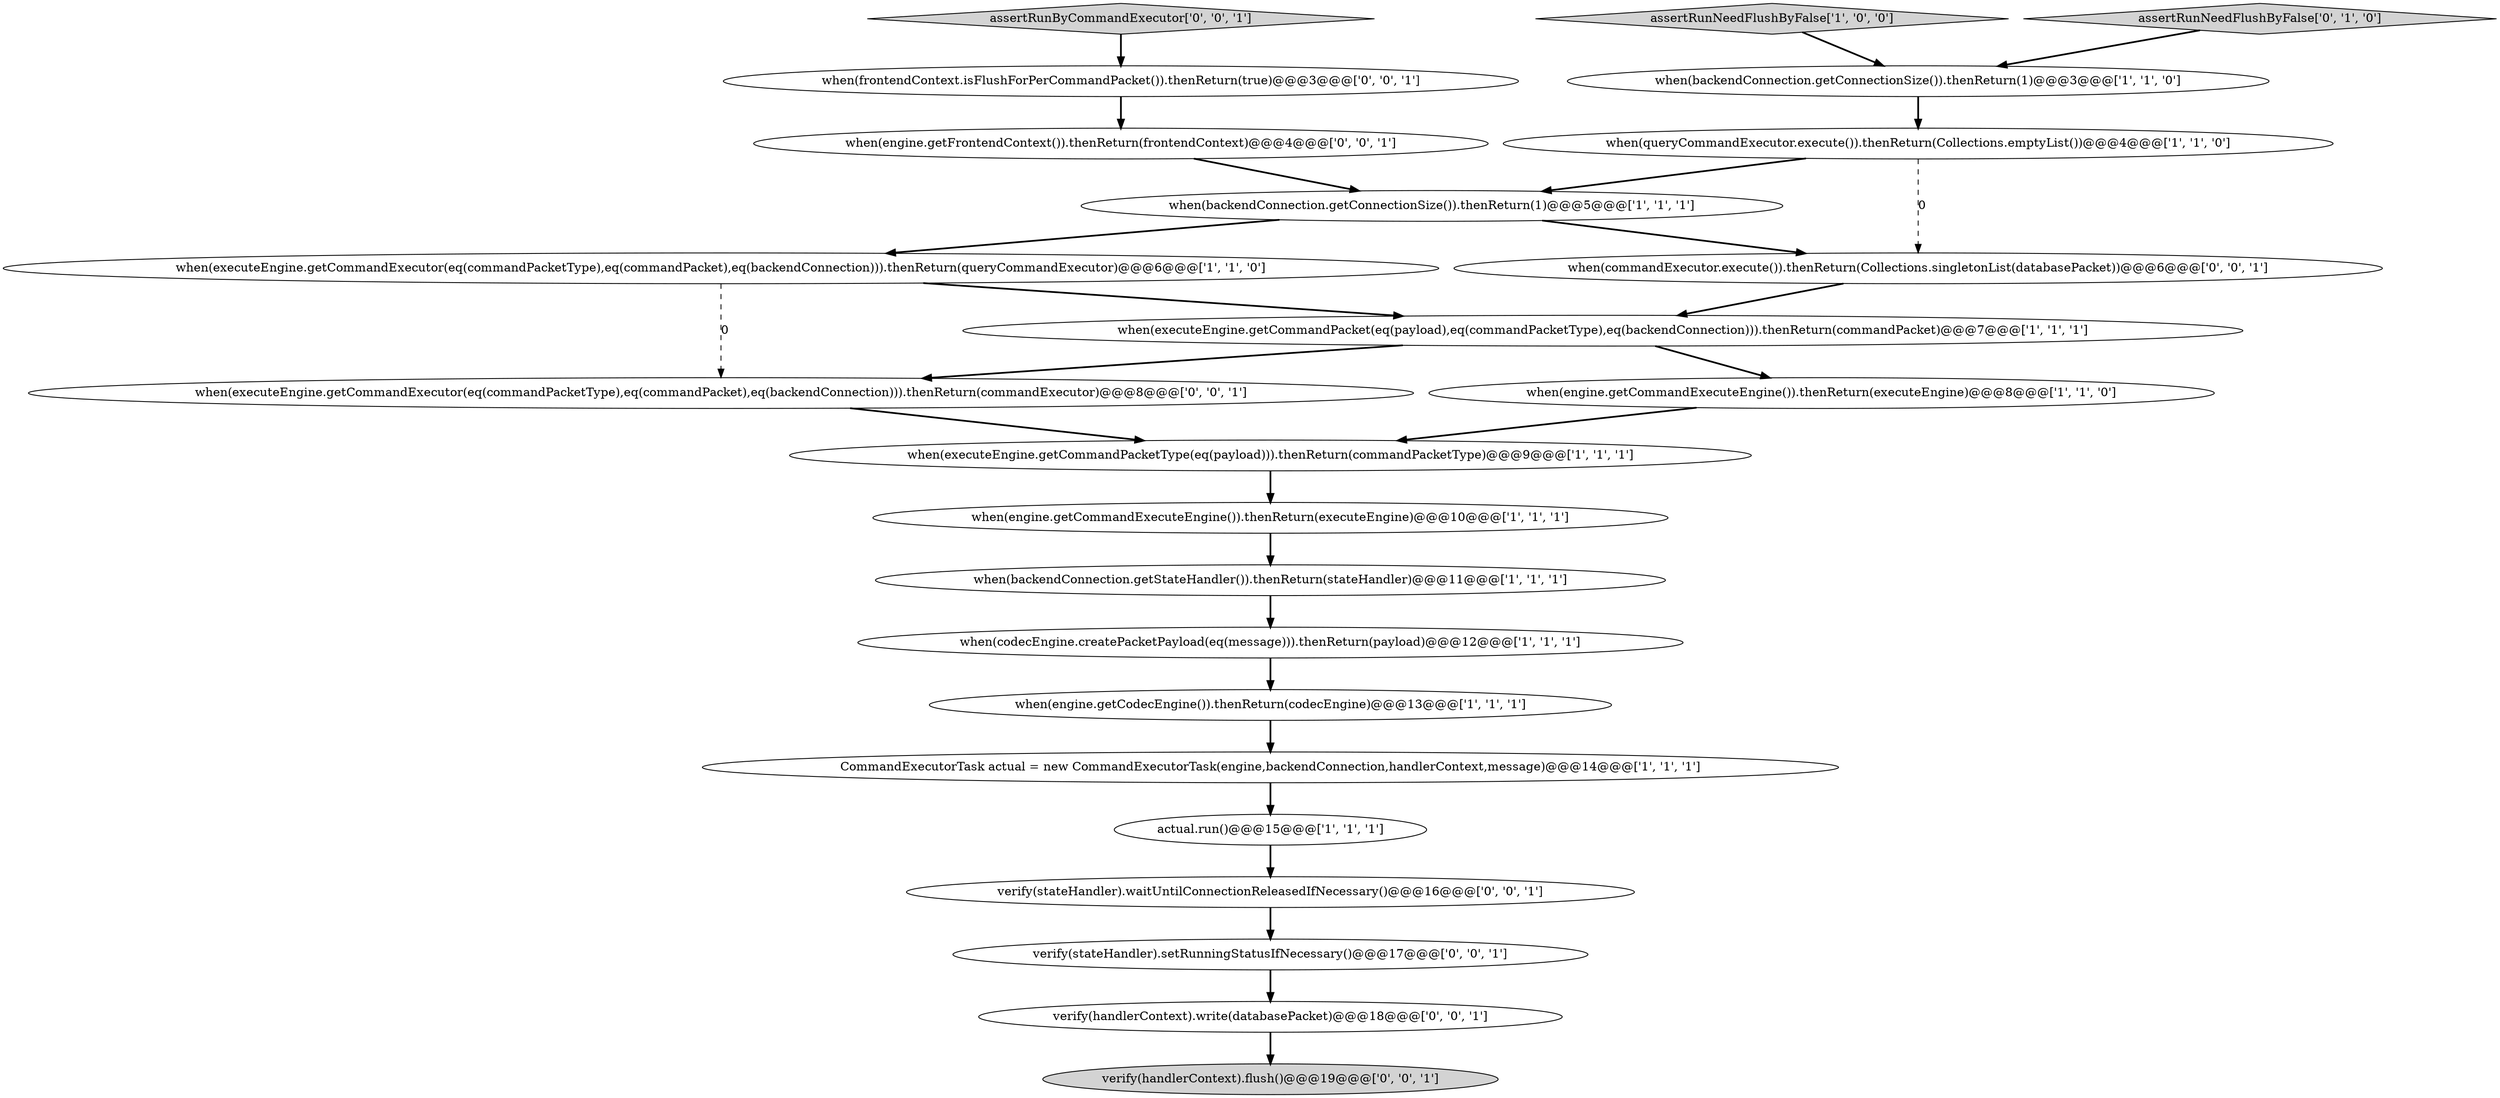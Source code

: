 digraph {
15 [style = filled, label = "assertRunByCommandExecutor['0', '0', '1']", fillcolor = lightgray, shape = diamond image = "AAA0AAABBB3BBB"];
2 [style = filled, label = "when(engine.getCommandExecuteEngine()).thenReturn(executeEngine)@@@8@@@['1', '1', '0']", fillcolor = white, shape = ellipse image = "AAA0AAABBB1BBB"];
1 [style = filled, label = "when(engine.getCommandExecuteEngine()).thenReturn(executeEngine)@@@10@@@['1', '1', '1']", fillcolor = white, shape = ellipse image = "AAA0AAABBB1BBB"];
7 [style = filled, label = "when(backendConnection.getStateHandler()).thenReturn(stateHandler)@@@11@@@['1', '1', '1']", fillcolor = white, shape = ellipse image = "AAA0AAABBB1BBB"];
9 [style = filled, label = "assertRunNeedFlushByFalse['1', '0', '0']", fillcolor = lightgray, shape = diamond image = "AAA0AAABBB1BBB"];
16 [style = filled, label = "when(frontendContext.isFlushForPerCommandPacket()).thenReturn(true)@@@3@@@['0', '0', '1']", fillcolor = white, shape = ellipse image = "AAA0AAABBB3BBB"];
0 [style = filled, label = "when(executeEngine.getCommandPacket(eq(payload),eq(commandPacketType),eq(backendConnection))).thenReturn(commandPacket)@@@7@@@['1', '1', '1']", fillcolor = white, shape = ellipse image = "AAA0AAABBB1BBB"];
12 [style = filled, label = "when(executeEngine.getCommandPacketType(eq(payload))).thenReturn(commandPacketType)@@@9@@@['1', '1', '1']", fillcolor = white, shape = ellipse image = "AAA0AAABBB1BBB"];
11 [style = filled, label = "when(queryCommandExecutor.execute()).thenReturn(Collections.emptyList())@@@4@@@['1', '1', '0']", fillcolor = white, shape = ellipse image = "AAA0AAABBB1BBB"];
10 [style = filled, label = "CommandExecutorTask actual = new CommandExecutorTask(engine,backendConnection,handlerContext,message)@@@14@@@['1', '1', '1']", fillcolor = white, shape = ellipse image = "AAA0AAABBB1BBB"];
13 [style = filled, label = "when(executeEngine.getCommandExecutor(eq(commandPacketType),eq(commandPacket),eq(backendConnection))).thenReturn(queryCommandExecutor)@@@6@@@['1', '1', '0']", fillcolor = white, shape = ellipse image = "AAA0AAABBB1BBB"];
5 [style = filled, label = "when(backendConnection.getConnectionSize()).thenReturn(1)@@@3@@@['1', '1', '0']", fillcolor = white, shape = ellipse image = "AAA0AAABBB1BBB"];
21 [style = filled, label = "verify(stateHandler).setRunningStatusIfNecessary()@@@17@@@['0', '0', '1']", fillcolor = white, shape = ellipse image = "AAA0AAABBB3BBB"];
8 [style = filled, label = "actual.run()@@@15@@@['1', '1', '1']", fillcolor = white, shape = ellipse image = "AAA0AAABBB1BBB"];
4 [style = filled, label = "when(engine.getCodecEngine()).thenReturn(codecEngine)@@@13@@@['1', '1', '1']", fillcolor = white, shape = ellipse image = "AAA0AAABBB1BBB"];
18 [style = filled, label = "when(commandExecutor.execute()).thenReturn(Collections.singletonList(databasePacket))@@@6@@@['0', '0', '1']", fillcolor = white, shape = ellipse image = "AAA0AAABBB3BBB"];
23 [style = filled, label = "when(executeEngine.getCommandExecutor(eq(commandPacketType),eq(commandPacket),eq(backendConnection))).thenReturn(commandExecutor)@@@8@@@['0', '0', '1']", fillcolor = white, shape = ellipse image = "AAA0AAABBB3BBB"];
17 [style = filled, label = "verify(handlerContext).write(databasePacket)@@@18@@@['0', '0', '1']", fillcolor = white, shape = ellipse image = "AAA0AAABBB3BBB"];
20 [style = filled, label = "when(engine.getFrontendContext()).thenReturn(frontendContext)@@@4@@@['0', '0', '1']", fillcolor = white, shape = ellipse image = "AAA0AAABBB3BBB"];
6 [style = filled, label = "when(codecEngine.createPacketPayload(eq(message))).thenReturn(payload)@@@12@@@['1', '1', '1']", fillcolor = white, shape = ellipse image = "AAA0AAABBB1BBB"];
3 [style = filled, label = "when(backendConnection.getConnectionSize()).thenReturn(1)@@@5@@@['1', '1', '1']", fillcolor = white, shape = ellipse image = "AAA0AAABBB1BBB"];
14 [style = filled, label = "assertRunNeedFlushByFalse['0', '1', '0']", fillcolor = lightgray, shape = diamond image = "AAA0AAABBB2BBB"];
19 [style = filled, label = "verify(stateHandler).waitUntilConnectionReleasedIfNecessary()@@@16@@@['0', '0', '1']", fillcolor = white, shape = ellipse image = "AAA0AAABBB3BBB"];
22 [style = filled, label = "verify(handlerContext).flush()@@@19@@@['0', '0', '1']", fillcolor = lightgray, shape = ellipse image = "AAA0AAABBB3BBB"];
4->10 [style = bold, label=""];
8->19 [style = bold, label=""];
0->2 [style = bold, label=""];
20->3 [style = bold, label=""];
17->22 [style = bold, label=""];
15->16 [style = bold, label=""];
12->1 [style = bold, label=""];
13->23 [style = dashed, label="0"];
1->7 [style = bold, label=""];
2->12 [style = bold, label=""];
3->18 [style = bold, label=""];
6->4 [style = bold, label=""];
0->23 [style = bold, label=""];
10->8 [style = bold, label=""];
11->3 [style = bold, label=""];
11->18 [style = dashed, label="0"];
7->6 [style = bold, label=""];
3->13 [style = bold, label=""];
9->5 [style = bold, label=""];
23->12 [style = bold, label=""];
5->11 [style = bold, label=""];
16->20 [style = bold, label=""];
21->17 [style = bold, label=""];
18->0 [style = bold, label=""];
13->0 [style = bold, label=""];
14->5 [style = bold, label=""];
19->21 [style = bold, label=""];
}

